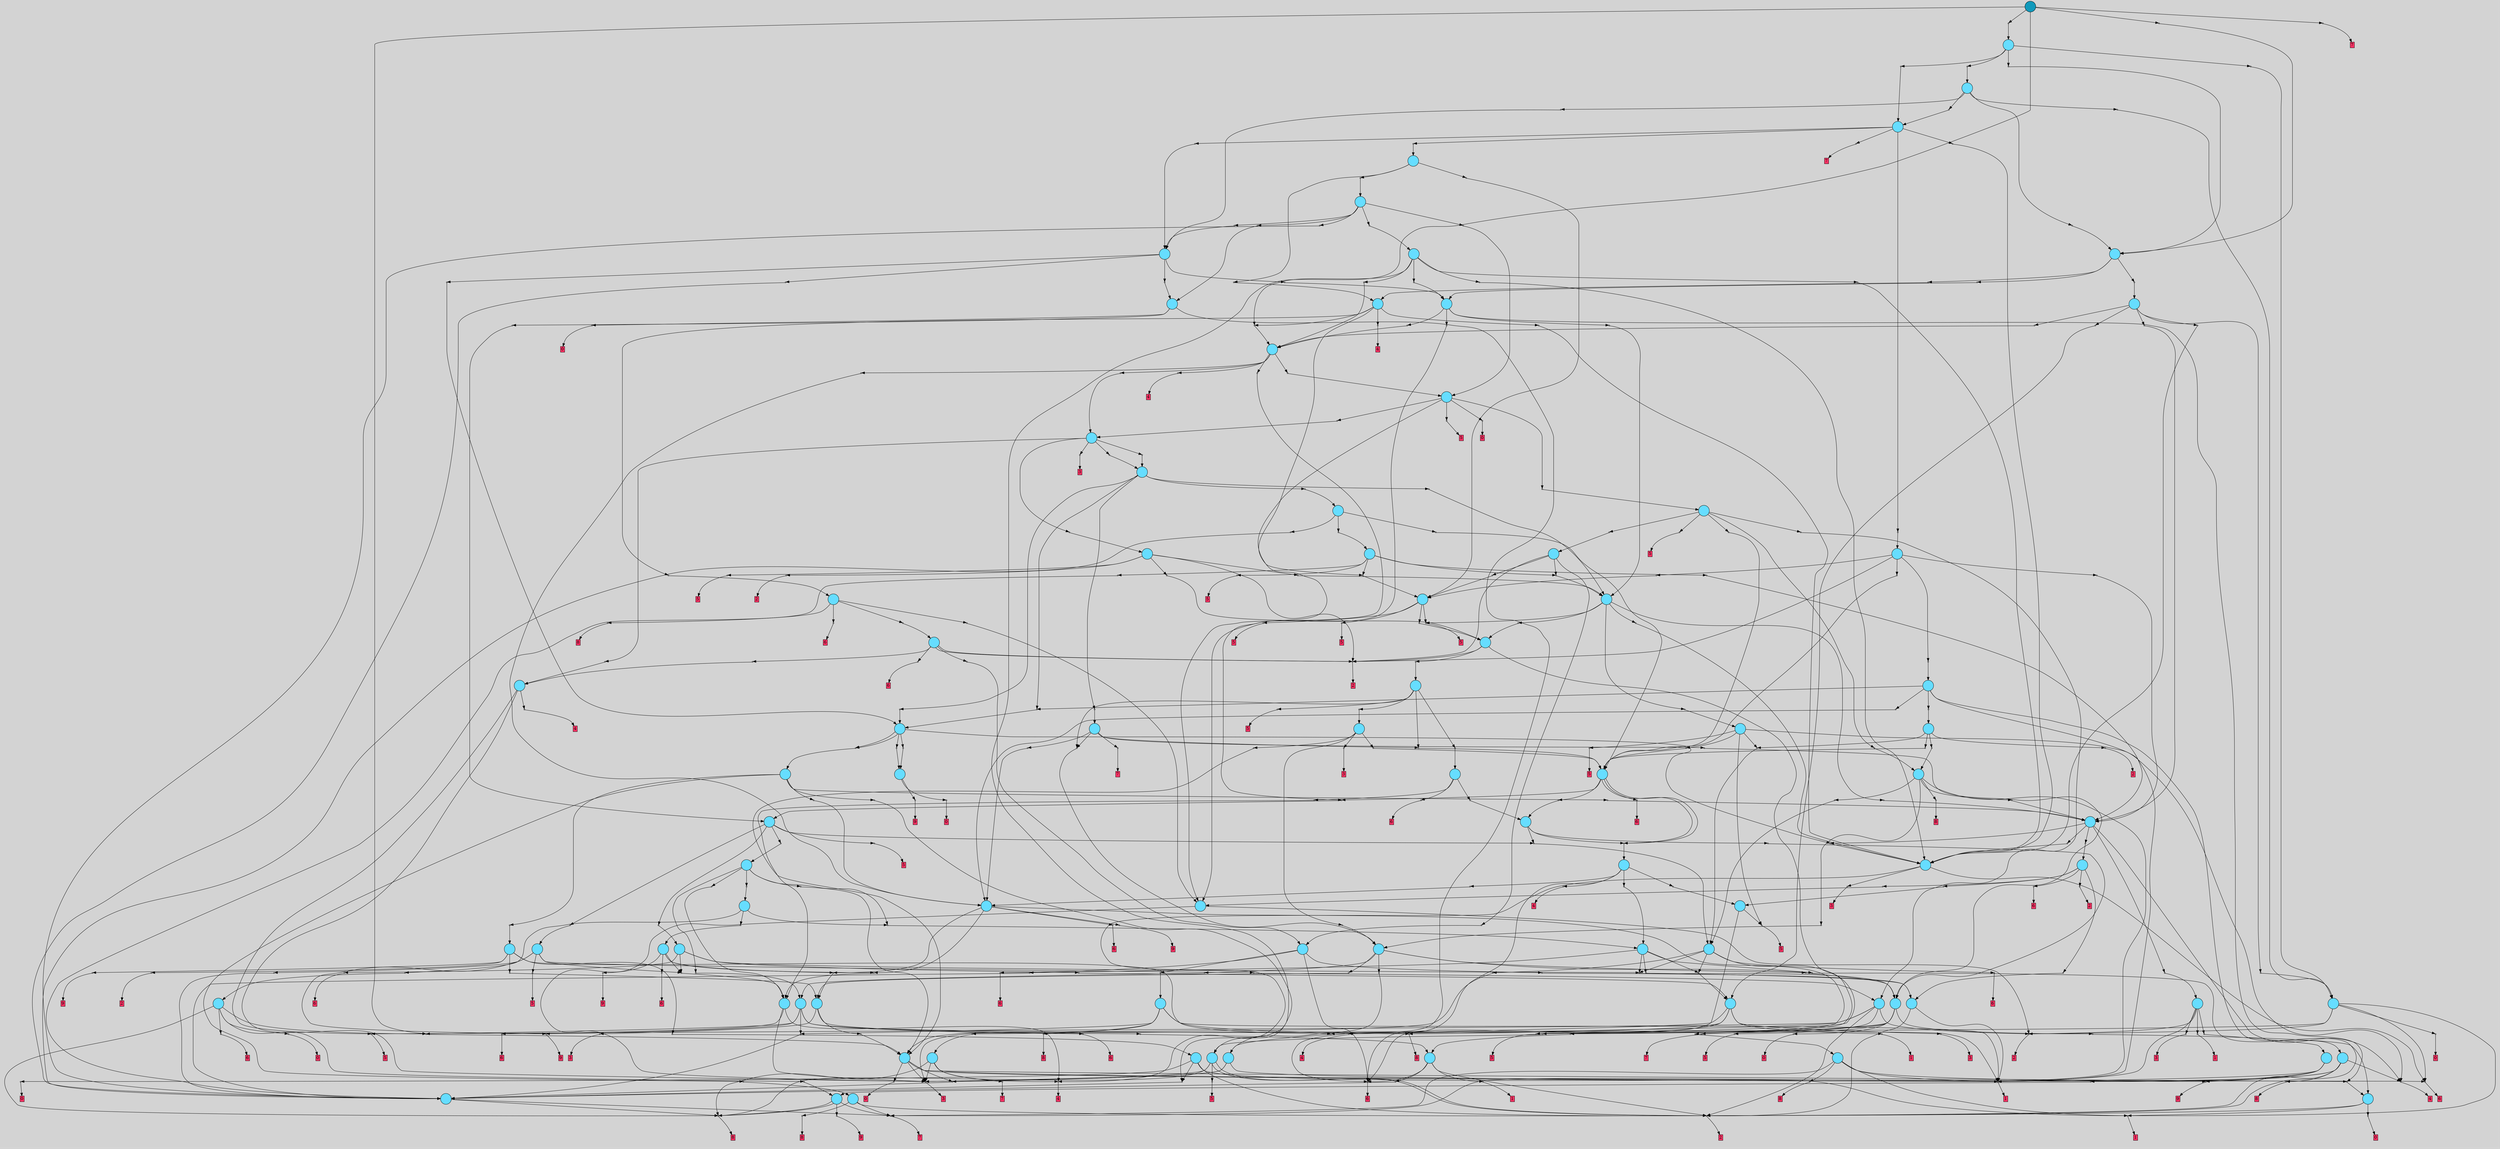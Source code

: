 // File exported with GEGELATI v1.3.1
// On the 2024-05-02 19:24:14
// With the File::TPGGraphDotExporter
digraph{
	graph[pad = "0.212, 0.055" bgcolor = lightgray]
	node[shape=circle style = filled label = ""]
		T0 [fillcolor="#66ddff"]
		T1 [fillcolor="#66ddff"]
		T2 [fillcolor="#66ddff"]
		T3 [fillcolor="#66ddff"]
		T4 [fillcolor="#66ddff"]
		T5 [fillcolor="#66ddff"]
		T6 [fillcolor="#66ddff"]
		T7 [fillcolor="#66ddff"]
		T8 [fillcolor="#66ddff"]
		T9 [fillcolor="#66ddff"]
		T10 [fillcolor="#66ddff"]
		T11 [fillcolor="#66ddff"]
		T12 [fillcolor="#66ddff"]
		T13 [fillcolor="#66ddff"]
		T14 [fillcolor="#66ddff"]
		T15 [fillcolor="#66ddff"]
		T16 [fillcolor="#66ddff"]
		T17 [fillcolor="#66ddff"]
		T18 [fillcolor="#66ddff"]
		T19 [fillcolor="#66ddff"]
		T20 [fillcolor="#66ddff"]
		T21 [fillcolor="#66ddff"]
		T22 [fillcolor="#66ddff"]
		T23 [fillcolor="#66ddff"]
		T24 [fillcolor="#66ddff"]
		T25 [fillcolor="#66ddff"]
		T26 [fillcolor="#66ddff"]
		T27 [fillcolor="#66ddff"]
		T28 [fillcolor="#66ddff"]
		T29 [fillcolor="#66ddff"]
		T30 [fillcolor="#66ddff"]
		T31 [fillcolor="#66ddff"]
		T32 [fillcolor="#66ddff"]
		T33 [fillcolor="#66ddff"]
		T34 [fillcolor="#66ddff"]
		T35 [fillcolor="#66ddff"]
		T36 [fillcolor="#66ddff"]
		T37 [fillcolor="#66ddff"]
		T38 [fillcolor="#66ddff"]
		T39 [fillcolor="#66ddff"]
		T40 [fillcolor="#66ddff"]
		T41 [fillcolor="#66ddff"]
		T42 [fillcolor="#66ddff"]
		T43 [fillcolor="#66ddff"]
		T44 [fillcolor="#66ddff"]
		T45 [fillcolor="#66ddff"]
		T46 [fillcolor="#66ddff"]
		T47 [fillcolor="#66ddff"]
		T48 [fillcolor="#66ddff"]
		T49 [fillcolor="#66ddff"]
		T50 [fillcolor="#66ddff"]
		T51 [fillcolor="#66ddff"]
		T52 [fillcolor="#66ddff"]
		T53 [fillcolor="#66ddff"]
		T54 [fillcolor="#66ddff"]
		T55 [fillcolor="#66ddff"]
		T56 [fillcolor="#66ddff"]
		T57 [fillcolor="#66ddff"]
		T58 [fillcolor="#66ddff"]
		T59 [fillcolor="#66ddff"]
		T60 [fillcolor="#66ddff"]
		T61 [fillcolor="#66ddff"]
		T62 [fillcolor="#66ddff"]
		T63 [fillcolor="#66ddff"]
		T64 [fillcolor="#66ddff"]
		T65 [fillcolor="#66ddff"]
		T66 [fillcolor="#66ddff"]
		T67 [fillcolor="#66ddff"]
		T68 [fillcolor="#66ddff"]
		T69 [fillcolor="#66ddff"]
		T70 [fillcolor="#66ddff"]
		T71 [fillcolor="#66ddff"]
		T72 [fillcolor="#66ddff"]
		T73 [fillcolor="#66ddff"]
		T74 [fillcolor="#66ddff"]
		T75 [fillcolor="#66ddff"]
		T76 [fillcolor="#66ddff"]
		T77 [fillcolor="#66ddff"]
		T78 [fillcolor="#66ddff"]
		T79 [fillcolor="#66ddff"]
		T80 [fillcolor="#66ddff"]
		T81 [fillcolor="#66ddff"]
		T82 [fillcolor="#66ddff"]
		T83 [fillcolor="#1199bb"]
		P0 [fillcolor="#cccccc" shape=point] //9|9|7|3|-5|
		I0 [shape=box style=invis label=""]
		P0 -> I0[style=invis]
		A0 [fillcolor="#ff3366" shape=box margin=0.03 width=0 height=0 label="0"]
		T0 -> P0 -> A0
		P1 [fillcolor="#cccccc" shape=point] //-3|6|5|-2|-10|
		I1 [shape=box style=invis label=""]
		P1 -> I1[style=invis]
		A1 [fillcolor="#ff3366" shape=box margin=0.03 width=0 height=0 label="1"]
		T0 -> P1 -> A1
		P2 [fillcolor="#cccccc" shape=point] //7|10|-9|10|-10|
		I2 [shape=box style=invis label=""]
		P2 -> I2[style=invis]
		A2 [fillcolor="#ff3366" shape=box margin=0.03 width=0 height=0 label="1"]
		T1 -> P2 -> A2
		P3 [fillcolor="#cccccc" shape=point] //-4|9|-7|2|-4|
		I3 [shape=box style=invis label="9|0&2|447#2|91&#92;n"]
		P3 -> I3[style=invis]
		A3 [fillcolor="#ff3366" shape=box margin=0.03 width=0 height=0 label="2"]
		T1 -> P3 -> A3
		P4 [fillcolor="#cccccc" shape=point] //2|9|8|0|3|
		I4 [shape=box style=invis label="3|2&2|466#0|392&#92;n7|0&0|394#1|304&#92;n"]
		P4 -> I4[style=invis]
		A4 [fillcolor="#ff3366" shape=box margin=0.03 width=0 height=0 label="2"]
		T2 -> P4 -> A4
		P5 [fillcolor="#cccccc" shape=point] //-5|-4|2|-5|2|
		I5 [shape=box style=invis label=""]
		P5 -> I5[style=invis]
		A5 [fillcolor="#ff3366" shape=box margin=0.03 width=0 height=0 label="3"]
		T2 -> P5 -> A5
		P6 [fillcolor="#cccccc" shape=point] //10|9|-8|-9|-4|
		I6 [shape=box style=invis label=""]
		P6 -> I6[style=invis]
		A6 [fillcolor="#ff3366" shape=box margin=0.03 width=0 height=0 label="3"]
		T3 -> P6 -> A6
		P7 [fillcolor="#cccccc" shape=point] //2|6|5|10|4|
		I7 [shape=box style=invis label="4|0&2|755#0|19&#92;n"]
		P7 -> I7[style=invis]
		A7 [fillcolor="#ff3366" shape=box margin=0.03 width=0 height=0 label="4"]
		T3 -> P7 -> A7
		P8 [fillcolor="#cccccc" shape=point] //8|-4|0|8|-1|
		I8 [shape=box style=invis label="3|0&2|167#0|419&#92;n"]
		P8 -> I8[style=invis]
		A8 [fillcolor="#ff3366" shape=box margin=0.03 width=0 height=0 label="4"]
		T4 -> P8 -> A8
		P9 [fillcolor="#cccccc" shape=point] //8|6|-8|-6|-6|
		I9 [shape=box style=invis label="2|0&2|49#0|537&#92;n"]
		P9 -> I9[style=invis]
		A9 [fillcolor="#ff3366" shape=box margin=0.03 width=0 height=0 label="5"]
		T4 -> P9 -> A9
		P10 [fillcolor="#cccccc" shape=point] //-10|-2|-9|5|8|
		I10 [shape=box style=invis label=""]
		P10 -> I10[style=invis]
		A10 [fillcolor="#ff3366" shape=box margin=0.03 width=0 height=0 label="5"]
		T5 -> P10 -> A10
		P11 [fillcolor="#cccccc" shape=point] //5|-1|-10|8|-6|
		I11 [shape=box style=invis label="3|0&2|73#2|35&#92;n"]
		P11 -> I11[style=invis]
		A11 [fillcolor="#ff3366" shape=box margin=0.03 width=0 height=0 label="6"]
		T5 -> P11 -> A11
		P12 [fillcolor="#cccccc" shape=point] //2|-10|0|-4|2|
		I12 [shape=box style=invis label="7|0&2|707#1|619&#92;n"]
		P12 -> I12[style=invis]
		A12 [fillcolor="#ff3366" shape=box margin=0.03 width=0 height=0 label="7"]
		T6 -> P12 -> A12
		P13 [fillcolor="#cccccc" shape=point] //0|-3|-7|-2|-8|
		I13 [shape=box style=invis label="3|1&2|693#2|542&#92;n5|4&0|649#2|200&#92;n6|2&0|492#2|731&#92;n1|0&0|442#0|26&#92;n"]
		P13 -> I13[style=invis]
		A13 [fillcolor="#ff3366" shape=box margin=0.03 width=0 height=0 label="8"]
		T6 -> P13 -> A13
		P14 [fillcolor="#cccccc" shape=point] //-8|6|2|5|-7|
		I14 [shape=box style=invis label=""]
		P14 -> I14[style=invis]
		A14 [fillcolor="#ff3366" shape=box margin=0.03 width=0 height=0 label="9"]
		T7 -> P14 -> A14
		P15 [fillcolor="#cccccc" shape=point] //1|6|10|-5|-10|
		I15 [shape=box style=invis label=""]
		P15 -> I15[style=invis]
		A15 [fillcolor="#ff3366" shape=box margin=0.03 width=0 height=0 label="0"]
		T7 -> P15 -> A15
		T0 -> P3
		P16 [fillcolor="#cccccc" shape=point] //-2|-6|-1|-7|-7|
		I16 [shape=box style=invis label=""]
		P16 -> I16[style=invis]
		A16 [fillcolor="#ff3366" shape=box margin=0.03 width=0 height=0 label="6"]
		T3 -> P16 -> A16
		T4 -> P5
		T8 -> P12
		P17 [fillcolor="#cccccc" shape=point] //0|-3|-7|-2|-3|
		I17 [shape=box style=invis label="3|1&2|693#2|542&#92;n5|4&0|649#2|329&#92;n6|2&0|492#2|731&#92;n1|0&0|442#0|26&#92;n"]
		P17 -> I17[style=invis]
		A17 [fillcolor="#ff3366" shape=box margin=0.03 width=0 height=0 label="8"]
		T8 -> P17 -> A17
		T8 -> P3
		T9 -> P4
		T9 -> P5
		P18 [fillcolor="#cccccc" shape=point] //2|-9|7|-3|-10|
		I18 [shape=box style=invis label="8|0&2|587#0|268&#92;n"]
		P18 -> I18[style=invis]
		A18 [fillcolor="#ff3366" shape=box margin=0.03 width=0 height=0 label="0"]
		T9 -> P18 -> A18
		T9 -> P16
		T9 -> P1
		P19 [fillcolor="#cccccc" shape=point] //-2|-6|-6|-3|8|
		I19 [shape=box style=invis label="9|0&2|510#1|165&#92;n"]
		P19 -> I19[style=invis]
		A19 [fillcolor="#ff3366" shape=box margin=0.03 width=0 height=0 label="8"]
		T10 -> P19 -> A19
		P20 [fillcolor="#cccccc" shape=point] //1|-7|-2|-9|0|
		I20 [shape=box style=invis label="7|0&2|582#1|33&#92;n"]
		P20 -> I20[style=invis]
		A20 [fillcolor="#ff3366" shape=box margin=0.03 width=0 height=0 label="9"]
		T10 -> P20 -> A20
		T10 -> P1
		T10 -> P12
		T10 -> P2
		T11 -> P2
		P21 [fillcolor="#cccccc" shape=point] //-4|-8|-7|2|6|
		I21 [shape=box style=invis label="3|0&2|263#0|665&#92;n"]
		P21 -> I21[style=invis]
		T11 -> P21 -> T6
		T11 -> P5
		T12 -> P12
		T12 -> P13
		P22 [fillcolor="#cccccc" shape=point] //4|-10|-7|-8|-3|
		I22 [shape=box style=invis label="8|0&2|694#0|308&#92;n"]
		P22 -> I22[style=invis]
		A21 [fillcolor="#ff3366" shape=box margin=0.03 width=0 height=0 label="9"]
		T12 -> P22 -> A21
		T12 -> P13
		T13 -> P12
		P23 [fillcolor="#cccccc" shape=point] //0|-3|6|-2|-7|
		I23 [shape=box style=invis label="6|2&0|492#2|731&#92;n1|0&0|442#0|26&#92;n"]
		P23 -> I23[style=invis]
		A22 [fillcolor="#ff3366" shape=box margin=0.03 width=0 height=0 label="8"]
		T13 -> P23 -> A22
		T13 -> P20
		P24 [fillcolor="#cccccc" shape=point] //-4|-7|0|8|-10|
		I24 [shape=box style=invis label="8|3&2|518#1|292&#92;n3|0&2|167#0|419&#92;n"]
		P24 -> I24[style=invis]
		A23 [fillcolor="#ff3366" shape=box margin=0.03 width=0 height=0 label="4"]
		T13 -> P24 -> A23
		T13 -> P3
		P25 [fillcolor="#cccccc" shape=point] //-7|9|8|3|1|
		I25 [shape=box style=invis label="2|0&2|192#2|576&#92;n"]
		P25 -> I25[style=invis]
		A24 [fillcolor="#ff3366" shape=box margin=0.03 width=0 height=0 label="0"]
		T14 -> P25 -> A24
		T14 -> P1
		P26 [fillcolor="#cccccc" shape=point] //10|5|-8|-9|-4|
		I26 [shape=box style=invis label="2|1&2|346#2|589&#92;n7|0&0|289#1|160&#92;n"]
		P26 -> I26[style=invis]
		T14 -> P26 -> T6
		T14 -> P3
		T15 -> P16
		P27 [fillcolor="#cccccc" shape=point] //8|-3|6|3|-5|
		I27 [shape=box style=invis label="8|0&2|51#1|470&#92;n"]
		P27 -> I27[style=invis]
		A25 [fillcolor="#ff3366" shape=box margin=0.03 width=0 height=0 label="7"]
		T15 -> P27 -> A25
		T15 -> P5
		T15 -> P7
		T15 -> P13
		T16 -> P5
		T16 -> P7
		P28 [fillcolor="#cccccc" shape=point] //2|2|3|6|3|
		I28 [shape=box style=invis label="3|0&2|240#2|95&#92;n"]
		P28 -> I28[style=invis]
		A26 [fillcolor="#ff3366" shape=box margin=0.03 width=0 height=0 label="6"]
		T16 -> P28 -> A26
		T17 -> P3
		T17 -> P5
		P29 [fillcolor="#cccccc" shape=point] //6|-2|-4|-5|-8|
		I29 [shape=box style=invis label="8|0&2|294#0|77&#92;n"]
		P29 -> I29[style=invis]
		A27 [fillcolor="#ff3366" shape=box margin=0.03 width=0 height=0 label="5"]
		T17 -> P29 -> A27
		T17 -> P13
		T17 -> P3
		P30 [fillcolor="#cccccc" shape=point] //8|-7|9|-2|-2|
		I30 [shape=box style=invis label="3|0&2|167#0|419&#92;n"]
		P30 -> I30[style=invis]
		A28 [fillcolor="#ff3366" shape=box margin=0.03 width=0 height=0 label="4"]
		T18 -> P30 -> A28
		T18 -> P3
		T18 -> P4
		T18 -> P9
		P31 [fillcolor="#cccccc" shape=point] //-1|10|-6|9|-3|
		I31 [shape=box style=invis label="8|0&2|558#1|58&#92;n"]
		P31 -> I31[style=invis]
		T18 -> P31 -> T10
		T19 -> P21
		T19 -> P5
		P32 [fillcolor="#cccccc" shape=point] //2|2|9|-1|8|
		I32 [shape=box style=invis label="6|5&0|441#2|67&#92;n2|0&0|193#0|29&#92;n"]
		P32 -> I32[style=invis]
		A29 [fillcolor="#ff3366" shape=box margin=0.03 width=0 height=0 label="0"]
		T19 -> P32 -> A29
		P33 [fillcolor="#cccccc" shape=point] //-2|-10|6|-1|2|
		I33 [shape=box style=invis label="5|5&0|758#2|140&#92;n7|0&0|725#1|759&#92;n"]
		P33 -> I33[style=invis]
		T19 -> P33 -> T0
		T19 -> P2
		P34 [fillcolor="#cccccc" shape=point] //10|-7|10|9|-5|
		I34 [shape=box style=invis label="6|0&2|406#0|381&#92;n"]
		P34 -> I34[style=invis]
		T20 -> P34 -> T12
		T20 -> P20
		T20 -> P2
		P35 [fillcolor="#cccccc" shape=point] //-5|5|-9|5|1|
		I35 [shape=box style=invis label="0|0&2|450#0|62&#92;n"]
		P35 -> I35[style=invis]
		T21 -> P35 -> T6
		T21 -> P11
		T21 -> P3
		P36 [fillcolor="#cccccc" shape=point] //3|10|-9|4|-10|
		I36 [shape=box style=invis label="3|0&2|108#0|565&#92;n"]
		P36 -> I36[style=invis]
		A30 [fillcolor="#ff3366" shape=box margin=0.03 width=0 height=0 label="1"]
		T21 -> P36 -> A30
		P37 [fillcolor="#cccccc" shape=point] //-2|1|-6|-3|8|
		I37 [shape=box style=invis label=""]
		P37 -> I37[style=invis]
		A31 [fillcolor="#ff3366" shape=box margin=0.03 width=0 height=0 label="8"]
		T22 -> P37 -> A31
		P38 [fillcolor="#cccccc" shape=point] //8|8|-5|-4|-5|
		I38 [shape=box style=invis label="3|0&2|182#0|180&#92;n"]
		P38 -> I38[style=invis]
		T22 -> P38 -> T15
		P39 [fillcolor="#cccccc" shape=point] //6|-3|10|5|6|
		I39 [shape=box style=invis label="0|0&2|354#0|584&#92;n"]
		P39 -> I39[style=invis]
		T22 -> P39 -> T6
		P40 [fillcolor="#cccccc" shape=point] //0|5|-8|-2|-8|
		I40 [shape=box style=invis label="3|0&2|458#2|252&#92;n"]
		P40 -> I40[style=invis]
		A32 [fillcolor="#ff3366" shape=box margin=0.03 width=0 height=0 label="8"]
		T22 -> P40 -> A32
		T22 -> P2
		P41 [fillcolor="#cccccc" shape=point] //2|9|8|0|3|
		I41 [shape=box style=invis label="3|2&2|466#0|588&#92;n7|0&0|394#1|304&#92;n"]
		P41 -> I41[style=invis]
		T23 -> P41 -> T11
		T23 -> P37
		P42 [fillcolor="#cccccc" shape=point] //-5|1|2|-5|4|
		I42 [shape=box style=invis label="3|0&0|111#0|489&#92;n"]
		P42 -> I42[style=invis]
		A33 [fillcolor="#ff3366" shape=box margin=0.03 width=0 height=0 label="3"]
		T23 -> P42 -> A33
		P43 [fillcolor="#cccccc" shape=point] //4|4|-3|5|10|
		I43 [shape=box style=invis label="8|0&2|741#1|659&#92;n"]
		P43 -> I43[style=invis]
		A34 [fillcolor="#ff3366" shape=box margin=0.03 width=0 height=0 label="1"]
		T23 -> P43 -> A34
		P44 [fillcolor="#cccccc" shape=point] //-1|3|-5|-8|-7|
		I44 [shape=box style=invis label="3|0&2|221#2|661&#92;n"]
		P44 -> I44[style=invis]
		A35 [fillcolor="#ff3366" shape=box margin=0.03 width=0 height=0 label="5"]
		T23 -> P44 -> A35
		P45 [fillcolor="#cccccc" shape=point] //1|-10|0|-3|8|
		I45 [shape=box style=invis label="7|0&2|707#1|619&#92;n"]
		P45 -> I45[style=invis]
		A36 [fillcolor="#ff3366" shape=box margin=0.03 width=0 height=0 label="7"]
		T24 -> P45 -> A36
		P46 [fillcolor="#cccccc" shape=point] //-10|5|7|5|3|
		I46 [shape=box style=invis label="2|7&0|89#0|648&#92;n1|2&2|565#2|456&#92;n1|0&0|703#0|26&#92;n"]
		P46 -> I46[style=invis]
		T24 -> P46 -> T0
		P47 [fillcolor="#cccccc" shape=point] //3|-2|-2|3|-6|
		I47 [shape=box style=invis label="6|0&2|579#0|196&#92;n"]
		P47 -> I47[style=invis]
		A37 [fillcolor="#ff3366" shape=box margin=0.03 width=0 height=0 label="5"]
		T24 -> P47 -> A37
		P48 [fillcolor="#cccccc" shape=point] //-8|6|6|10|1|
		I48 [shape=box style=invis label="2|1&0|307#0|723&#92;n3|0&2|291#0|465&#92;n"]
		P48 -> I48[style=invis]
		T24 -> P48 -> T21
		P49 [fillcolor="#cccccc" shape=point] //1|6|10|-5|-6|
		I49 [shape=box style=invis label="3|0&2|482#0|554&#92;n"]
		P49 -> I49[style=invis]
		A38 [fillcolor="#ff3366" shape=box margin=0.03 width=0 height=0 label="0"]
		T24 -> P49 -> A38
		T25 -> P4
		P50 [fillcolor="#cccccc" shape=point] //9|-4|-9|9|5|
		I50 [shape=box style=invis label="1|0&0|478#2|279&#92;n"]
		P50 -> I50[style=invis]
		A39 [fillcolor="#ff3366" shape=box margin=0.03 width=0 height=0 label="3"]
		T25 -> P50 -> A39
		T25 -> P2
		P51 [fillcolor="#cccccc" shape=point] //9|-5|5|-8|-6|
		I51 [shape=box style=invis label="8|4&2|348#2|117&#92;n3|7&0|628#2|227&#92;n4|0&0|111#2|701&#92;n"]
		P51 -> I51[style=invis]
		T25 -> P51 -> T20
		P52 [fillcolor="#cccccc" shape=point] //7|-6|-9|-10|-1|
		I52 [shape=box style=invis label="3|0&2|149#0|177&#92;n"]
		P52 -> I52[style=invis]
		A40 [fillcolor="#ff3366" shape=box margin=0.03 width=0 height=0 label="1"]
		T25 -> P52 -> A40
		P53 [fillcolor="#cccccc" shape=point] //6|8|-7|-7|-2|
		I53 [shape=box style=invis label="8|0&2|538#0|706&#92;n"]
		P53 -> I53[style=invis]
		A41 [fillcolor="#ff3366" shape=box margin=0.03 width=0 height=0 label="0"]
		T26 -> P53 -> A41
		P54 [fillcolor="#cccccc" shape=point] //5|-9|-10|8|-6|
		I54 [shape=box style=invis label="3|0&2|73#2|14&#92;n"]
		P54 -> I54[style=invis]
		A42 [fillcolor="#ff3366" shape=box margin=0.03 width=0 height=0 label="6"]
		T26 -> P54 -> A42
		T26 -> P13
		P55 [fillcolor="#cccccc" shape=point] //10|-7|9|9|-5|
		I55 [shape=box style=invis label="6|0&2|704#0|349&#92;n"]
		P55 -> I55[style=invis]
		T26 -> P55 -> T12
		P56 [fillcolor="#cccccc" shape=point] //-4|9|-7|-3|-4|
		I56 [shape=box style=invis label="5|0&0|681#0|489&#92;n"]
		P56 -> I56[style=invis]
		T26 -> P56 -> T19
		P57 [fillcolor="#cccccc" shape=point] //10|9|6|-9|4|
		I57 [shape=box style=invis label="9|0&2|111#0|275&#92;n"]
		P57 -> I57[style=invis]
		A43 [fillcolor="#ff3366" shape=box margin=0.03 width=0 height=0 label="3"]
		T27 -> P57 -> A43
		P58 [fillcolor="#cccccc" shape=point] //6|-2|-4|2|9|
		I58 [shape=box style=invis label="3|0&2|550#2|331&#92;n"]
		P58 -> I58[style=invis]
		T27 -> P58 -> T21
		P59 [fillcolor="#cccccc" shape=point] //2|-8|7|-8|-4|
		I59 [shape=box style=invis label="5|4&2|312#0|199&#92;n7|0&0|508#1|6&#92;n7|0&0|240#1|51&#92;n"]
		P59 -> I59[style=invis]
		T27 -> P59 -> T19
		P60 [fillcolor="#cccccc" shape=point] //2|-8|6|-7|0|
		I60 [shape=box style=invis label="8|1&2|662#1|205&#92;n4|5&0|177#2|691&#92;n3|0&0|77#2|331&#92;n"]
		P60 -> I60[style=invis]
		A44 [fillcolor="#ff3366" shape=box margin=0.03 width=0 height=0 label="9"]
		T28 -> P60 -> A44
		T28 -> P56
		P61 [fillcolor="#cccccc" shape=point] //2|5|-2|-6|-6|
		I61 [shape=box style=invis label="3|0&2|73#2|217&#92;n"]
		P61 -> I61[style=invis]
		A45 [fillcolor="#ff3366" shape=box margin=0.03 width=0 height=0 label="6"]
		T28 -> P61 -> A45
		T28 -> P39
		T28 -> P2
		P62 [fillcolor="#cccccc" shape=point] //10|1|-3|-10|-8|
		I62 [shape=box style=invis label="6|0&2|391#1|434&#92;n"]
		P62 -> I62[style=invis]
		T29 -> P62 -> T1
		P63 [fillcolor="#cccccc" shape=point] //1|6|-2|-4|-10|
		I63 [shape=box style=invis label="9|0&2|590#0|599&#92;n"]
		P63 -> I63[style=invis]
		T29 -> P63 -> T2
		P64 [fillcolor="#cccccc" shape=point] //2|5|6|-9|1|
		I64 [shape=box style=invis label="3|0&2|102#2|471&#92;n"]
		P64 -> I64[style=invis]
		A46 [fillcolor="#ff3366" shape=box margin=0.03 width=0 height=0 label="6"]
		T29 -> P64 -> A46
		P65 [fillcolor="#cccccc" shape=point] //-4|9|-7|2|-2|
		I65 [shape=box style=invis label="3|0&2|447#2|91&#92;n"]
		P65 -> I65[style=invis]
		A47 [fillcolor="#ff3366" shape=box margin=0.03 width=0 height=0 label="2"]
		T29 -> P65 -> A47
		P66 [fillcolor="#cccccc" shape=point] //-10|7|3|-10|2|
		I66 [shape=box style=invis label="6|0&2|268#1|214&#92;n"]
		P66 -> I66[style=invis]
		T29 -> P66 -> T5
		P67 [fillcolor="#cccccc" shape=point] //1|-7|-9|8|8|
		I67 [shape=box style=invis label="5|5&2|118#1|590&#92;n0|2&0|698#0|229&#92;n3|1&2|128#2|716&#92;n1|6&0|665#0|170&#92;n0|0&0|167#0|446&#92;n"]
		P67 -> I67[style=invis]
		A48 [fillcolor="#ff3366" shape=box margin=0.03 width=0 height=0 label="9"]
		T30 -> P67 -> A48
		P68 [fillcolor="#cccccc" shape=point] //-8|-9|2|2|0|
		I68 [shape=box style=invis label="9|0&2|447#2|381&#92;n"]
		P68 -> I68[style=invis]
		A49 [fillcolor="#ff3366" shape=box margin=0.03 width=0 height=0 label="2"]
		T30 -> P68 -> A49
		P69 [fillcolor="#cccccc" shape=point] //-7|-9|-5|-6|6|
		I69 [shape=box style=invis label="6|6&2|606#1|374&#92;n0|2&2|104#0|638&#92;n8|5&2|243#1|577&#92;n4|3&0|541#0|386&#92;n5|0&0|659#1|696&#92;n"]
		P69 -> I69[style=invis]
		T30 -> P69 -> T27
		T30 -> P41
		P70 [fillcolor="#cccccc" shape=point] //-5|-7|9|-1|9|
		I70 [shape=box style=invis label="8|2&2|698#0|229&#92;n0|2&0|135#0|90&#92;n7|0&2|582#1|33&#92;n3|6&0|72#0|426&#92;n0|0&0|167#0|446&#92;n"]
		P70 -> I70[style=invis]
		T30 -> P70 -> T14
		P71 [fillcolor="#cccccc" shape=point] //-10|-9|6|-6|3|
		I71 [shape=box style=invis label="9|0&2|170#0|230&#92;n"]
		P71 -> I71[style=invis]
		T31 -> P71 -> T18
		T31 -> P60
		P72 [fillcolor="#cccccc" shape=point] //7|-8|1|9|-3|
		I72 [shape=box style=invis label="3|0&2|150#2|118&#92;n"]
		P72 -> I72[style=invis]
		A50 [fillcolor="#ff3366" shape=box margin=0.03 width=0 height=0 label="5"]
		T31 -> P72 -> A50
		P73 [fillcolor="#cccccc" shape=point] //-4|-8|-7|2|6|
		I73 [shape=box style=invis label="7|1&0|594#1|693&#92;n3|0&2|263#0|665&#92;n"]
		P73 -> I73[style=invis]
		T31 -> P73 -> T6
		P74 [fillcolor="#cccccc" shape=point] //-2|-2|2|4|0|
		I74 [shape=box style=invis label="4|0&0|369#2|427&#92;n3|5&0|104#2|223&#92;n4|0&0|621#2|334&#92;n"]
		P74 -> I74[style=invis]
		T31 -> P74 -> T16
		P75 [fillcolor="#cccccc" shape=point] //-2|-6|-5|-6|6|
		I75 [shape=box style=invis label="6|6&2|606#1|374&#92;n0|2&2|104#0|638&#92;n5|5&2|243#1|577&#92;n4|3&0|541#0|386&#92;n5|0&0|659#1|696&#92;n"]
		P75 -> I75[style=invis]
		T32 -> P75 -> T27
		P76 [fillcolor="#cccccc" shape=point] //9|9|6|-3|-2|
		I76 [shape=box style=invis label="3|1&0|712#0|684&#92;n2|1&2|168#0|281&#92;n3|0&0|505#2|414&#92;n"]
		P76 -> I76[style=invis]
		A51 [fillcolor="#ff3366" shape=box margin=0.03 width=0 height=0 label="9"]
		T32 -> P76 -> A51
		P77 [fillcolor="#cccccc" shape=point] //-2|-2|2|4|0|
		I77 [shape=box style=invis label="4|0&0|369#2|427&#92;n3|5&0|104#2|223&#92;n4|0&0|621#2|570&#92;n"]
		P77 -> I77[style=invis]
		T32 -> P77 -> T16
		T32 -> P74
		P78 [fillcolor="#cccccc" shape=point] //-1|4|-6|8|3|
		I78 [shape=box style=invis label="3|7&2|288#0|214&#92;n3|2&0|39#2|345&#92;n5|4&2|233#1|622&#92;n3|0&0|732#0|730&#92;n"]
		P78 -> I78[style=invis]
		A52 [fillcolor="#ff3366" shape=box margin=0.03 width=0 height=0 label="6"]
		T32 -> P78 -> A52
		P79 [fillcolor="#cccccc" shape=point] //-7|-9|-5|-6|6|
		I79 [shape=box style=invis label="5|7&0|78#1|195&#92;n9|2&2|723#2|284&#92;n5|1&0|66#0|285&#92;n6|6&2|606#1|374&#92;n0|2&2|104#0|638&#92;n0|5&0|401#0|63&#92;n4|3&0|541#0|386&#92;n5|0&0|659#1|696&#92;n"]
		P79 -> I79[style=invis]
		T33 -> P79 -> T27
		P80 [fillcolor="#cccccc" shape=point] //-5|9|8|0|-10|
		I80 [shape=box style=invis label="3|2&2|466#0|588&#92;n7|0&0|394#1|304&#92;n"]
		P80 -> I80[style=invis]
		T33 -> P80 -> T11
		P81 [fillcolor="#cccccc" shape=point] //-3|5|7|1|-1|
		I81 [shape=box style=invis label="5|0&2|577#2|718&#92;n"]
		P81 -> I81[style=invis]
		T33 -> P81 -> T24
		P82 [fillcolor="#cccccc" shape=point] //-2|4|6|-1|2|
		I82 [shape=box style=invis label="5|5&0|758#2|140&#92;n7|0&0|725#1|157&#92;n"]
		P82 -> I82[style=invis]
		T33 -> P82 -> T28
		P83 [fillcolor="#cccccc" shape=point] //9|-4|8|-9|-7|
		I83 [shape=box style=invis label="2|3&0|258#2|125&#92;n3|0&2|435#0|419&#92;n"]
		P83 -> I83[style=invis]
		T33 -> P83 -> T13
		T34 -> P83
		P84 [fillcolor="#cccccc" shape=point] //10|-3|8|-8|-5|
		I84 [shape=box style=invis label="3|0&2|322#0|80&#92;n"]
		P84 -> I84[style=invis]
		T34 -> P84 -> T23
		P85 [fillcolor="#cccccc" shape=point] //2|-3|10|2|-4|
		I85 [shape=box style=invis label="5|2&0|516#2|176&#92;n0|0&2|250#0|322&#92;n"]
		P85 -> I85[style=invis]
		T34 -> P85 -> T6
		P86 [fillcolor="#cccccc" shape=point] //-5|-9|-6|-8|0|
		I86 [shape=box style=invis label="6|5&0|246#0|484&#92;n3|0&0|453#2|276&#92;n"]
		P86 -> I86[style=invis]
		T34 -> P86 -> T1
		P87 [fillcolor="#cccccc" shape=point] //0|5|2|-3|-1|
		I87 [shape=box style=invis label="8|0&2|295#0|734&#92;n"]
		P87 -> I87[style=invis]
		T34 -> P87 -> T24
		T35 -> P87
		P88 [fillcolor="#cccccc" shape=point] //0|4|3|2|5|
		I88 [shape=box style=invis label="3|0&2|73#2|35&#92;n6|1&0|198#2|377&#92;n3|3&0|129#0|280&#92;n4|0&0|339#2|641&#92;n"]
		P88 -> I88[style=invis]
		A53 [fillcolor="#ff3366" shape=box margin=0.03 width=0 height=0 label="6"]
		T35 -> P88 -> A53
		P89 [fillcolor="#cccccc" shape=point] //-4|2|-4|-4|8|
		I89 [shape=box style=invis label="3|0&2|435#0|254&#92;n"]
		P89 -> I89[style=invis]
		T35 -> P89 -> T19
		T35 -> P84
		P90 [fillcolor="#cccccc" shape=point] //-10|9|-10|9|-2|
		I90 [shape=box style=invis label="9|0&2|131#2|778&#92;n"]
		P90 -> I90[style=invis]
		T35 -> P90 -> T17
		T36 -> P87
		P91 [fillcolor="#cccccc" shape=point] //0|-3|8|-7|0|
		I91 [shape=box style=invis label="3|0&2|322#0|206&#92;n"]
		P91 -> I91[style=invis]
		T36 -> P91 -> T23
		T36 -> P74
		P92 [fillcolor="#cccccc" shape=point] //-7|-2|-4|8|-10|
		I92 [shape=box style=invis label="4|3&2|721#0|470&#92;n5|4&0|83#0|559&#92;n0|0&2|215#0|84&#92;n"]
		P92 -> I92[style=invis]
		A54 [fillcolor="#ff3366" shape=box margin=0.03 width=0 height=0 label="6"]
		T36 -> P92 -> A54
		P93 [fillcolor="#cccccc" shape=point] //5|7|6|-9|-10|
		I93 [shape=box style=invis label="3|7&0|164#0|82&#92;n0|0&2|385#0|351&#92;n"]
		P93 -> I93[style=invis]
		A55 [fillcolor="#ff3366" shape=box margin=0.03 width=0 height=0 label="6"]
		T37 -> P93 -> A55
		T37 -> P75
		T37 -> P77
		P94 [fillcolor="#cccccc" shape=point] //2|-7|6|-7|0|
		I94 [shape=box style=invis label="8|1&2|662#1|131&#92;n4|5&0|177#2|691&#92;n3|0&0|77#2|673&#92;n"]
		P94 -> I94[style=invis]
		A56 [fillcolor="#ff3366" shape=box margin=0.03 width=0 height=0 label="9"]
		T37 -> P94 -> A56
		T37 -> P44
		P95 [fillcolor="#cccccc" shape=point] //0|4|3|3|-10|
		I95 [shape=box style=invis label="8|7&2|534#0|764&#92;n1|0&2|543#0|263&#92;n"]
		P95 -> I95[style=invis]
		T38 -> P95 -> T32
		P96 [fillcolor="#cccccc" shape=point] //2|2|3|-5|0|
		I96 [shape=box style=invis label="3|3&2|295#2|723&#92;n3|4&2|648#2|693&#92;n4|0&0|595#0|244&#92;n7|6&0|776#1|166&#92;n5|0&0|454#0|140&#92;n"]
		P96 -> I96[style=invis]
		T38 -> P96 -> T34
		P97 [fillcolor="#cccccc" shape=point] //9|2|1|6|-2|
		I97 [shape=box style=invis label="9|0&2|263#1|406&#92;n"]
		P97 -> I97[style=invis]
		T38 -> P97 -> T26
		P98 [fillcolor="#cccccc" shape=point] //-3|-9|3|1|6|
		I98 [shape=box style=invis label="5|1&0|127#2|652&#92;n0|0&2|387#0|105&#92;n"]
		P98 -> I98[style=invis]
		T39 -> P98 -> T19
		P99 [fillcolor="#cccccc" shape=point] //-4|4|1|3|10|
		I99 [shape=box style=invis label="8|7&2|534#0|764&#92;n1|0&2|617#0|263&#92;n"]
		P99 -> I99[style=invis]
		T39 -> P99 -> T38
		T39 -> P96
		P100 [fillcolor="#cccccc" shape=point] //0|-10|8|4|0|
		I100 [shape=box style=invis label="3|3&2|226#2|662&#92;n7|0&0|171#1|7&#92;n"]
		P100 -> I100[style=invis]
		T39 -> P100 -> T16
		P101 [fillcolor="#cccccc" shape=point] //-6|-6|3|0|-3|
		I101 [shape=box style=invis label="4|0&2|467#0|768&#92;n"]
		P101 -> I101[style=invis]
		T39 -> P101 -> T28
		P102 [fillcolor="#cccccc" shape=point] //-2|-5|-6|-8|-7|
		I102 [shape=box style=invis label="3|0&2|146#0|575&#92;n"]
		P102 -> I102[style=invis]
		T40 -> P102 -> T5
		T40 -> P11
		P103 [fillcolor="#cccccc" shape=point] //-1|4|0|2|-10|
		I103 [shape=box style=invis label="8|3&2|518#1|442&#92;n3|0&2|167#0|419&#92;n"]
		P103 -> I103[style=invis]
		A57 [fillcolor="#ff3366" shape=box margin=0.03 width=0 height=0 label="4"]
		T40 -> P103 -> A57
		P104 [fillcolor="#cccccc" shape=point] //-10|-5|-9|-7|-2|
		I104 [shape=box style=invis label="9|0&2|427#0|303&#92;n"]
		P104 -> I104[style=invis]
		T40 -> P104 -> T37
		P105 [fillcolor="#cccccc" shape=point] //2|2|3|-5|2|
		I105 [shape=box style=invis label="3|3&2|295#2|723&#92;n3|4&2|648#2|693&#92;n4|0&0|595#0|244&#92;n"]
		P105 -> I105[style=invis]
		T40 -> P105 -> T34
		P106 [fillcolor="#cccccc" shape=point] //-2|-6|-3|-3|0|
		I106 [shape=box style=invis label="8|0&2|430#1|227&#92;n"]
		P106 -> I106[style=invis]
		T41 -> P106 -> T31
		P107 [fillcolor="#cccccc" shape=point] //-10|2|-10|10|3|
		I107 [shape=box style=invis label="4|2&2|597#2|446&#92;n5|0&0|282#1|696&#92;n"]
		P107 -> I107[style=invis]
		T41 -> P107 -> T35
		P108 [fillcolor="#cccccc" shape=point] //0|-3|2|-2|10|
		I108 [shape=box style=invis label="5|4&0|649#2|200&#92;n7|0&0|12#1|31&#92;n"]
		P108 -> I108[style=invis]
		T41 -> P108 -> T36
		P109 [fillcolor="#cccccc" shape=point] //-7|4|6|-7|-1|
		I109 [shape=box style=invis label="9|2&2|666#0|388&#92;n4|0&0|402#2|436&#92;n"]
		P109 -> I109[style=invis]
		T41 -> P109 -> T39
		P110 [fillcolor="#cccccc" shape=point] //-4|-9|-5|-8|-7|
		I110 [shape=box style=invis label="9|0&2|197#1|394&#92;n"]
		P110 -> I110[style=invis]
		A58 [fillcolor="#ff3366" shape=box margin=0.03 width=0 height=0 label="5"]
		T41 -> P110 -> A58
		P111 [fillcolor="#cccccc" shape=point] //9|-6|7|6|9|
		I111 [shape=box style=invis label="8|0&2|400#0|317&#92;n"]
		P111 -> I111[style=invis]
		T42 -> P111 -> T40
		P112 [fillcolor="#cccccc" shape=point] //10|-2|-1|5|-9|
		I112 [shape=box style=invis label="6|0&2|720#2|737&#92;n"]
		P112 -> I112[style=invis]
		T42 -> P112 -> T24
		T42 -> P107
		P113 [fillcolor="#cccccc" shape=point] //6|10|2|8|10|
		I113 [shape=box style=invis label="7|0&0|12#1|31&#92;n4|5&2|31#0|416&#92;n5|2&0|565#0|456&#92;n1|0&0|442#0|26&#92;n"]
		P113 -> I113[style=invis]
		T43 -> P113 -> T29
		P114 [fillcolor="#cccccc" shape=point] //-8|2|-8|3|-1|
		I114 [shape=box style=invis label="3|0&0|87#2|772&#92;n"]
		P114 -> I114[style=invis]
		T43 -> P114 -> T3
		P115 [fillcolor="#cccccc" shape=point] //-9|-1|8|10|-4|
		I115 [shape=box style=invis label="3|0&2|658#0|331&#92;n"]
		P115 -> I115[style=invis]
		T43 -> P115 -> T25
		P116 [fillcolor="#cccccc" shape=point] //9|0|2|6|3|
		I116 [shape=box style=invis label="6|0&2|70#1|660&#92;n"]
		P116 -> I116[style=invis]
		T43 -> P116 -> T3
		T43 -> P24
		P117 [fillcolor="#cccccc" shape=point] //-4|8|-10|-7|-6|
		I117 [shape=box style=invis label="6|0&0|601#1|628&#92;n"]
		P117 -> I117[style=invis]
		A59 [fillcolor="#ff3366" shape=box margin=0.03 width=0 height=0 label="0"]
		T44 -> P117 -> A59
		T44 -> P11
		P118 [fillcolor="#cccccc" shape=point] //2|-3|-8|7|-7|
		I118 [shape=box style=invis label="9|0&2|740#0|22&#92;n"]
		P118 -> I118[style=invis]
		T44 -> P118 -> T41
		T45 -> P111
		P119 [fillcolor="#cccccc" shape=point] //-6|5|5|-9|-2|
		I119 [shape=box style=invis label="3|0&2|102#0|743&#92;n"]
		P119 -> I119[style=invis]
		A60 [fillcolor="#ff3366" shape=box margin=0.03 width=0 height=0 label="6"]
		T45 -> P119 -> A60
		P120 [fillcolor="#cccccc" shape=point] //-4|-7|-2|6|5|
		I120 [shape=box style=invis label="5|5&2|243#1|411&#92;n5|0&0|397#1|28&#92;n"]
		P120 -> I120[style=invis]
		T45 -> P120 -> T42
		T45 -> P111
		P121 [fillcolor="#cccccc" shape=point] //1|2|10|-5|-10|
		I121 [shape=box style=invis label="6|0&0|26#0|684&#92;n"]
		P121 -> I121[style=invis]
		T45 -> P121 -> T41
		P122 [fillcolor="#cccccc" shape=point] //-2|8|-6|-5|-2|
		I122 [shape=box style=invis label="8|5&2|22#0|4&#92;n3|0&2|102#0|381&#92;n"]
		P122 -> I122[style=invis]
		A61 [fillcolor="#ff3366" shape=box margin=0.03 width=0 height=0 label="6"]
		T46 -> P122 -> A61
		P123 [fillcolor="#cccccc" shape=point] //4|0|2|7|-7|
		I123 [shape=box style=invis label="3|0&0|187#0|613&#92;n"]
		P123 -> I123[style=invis]
		T46 -> P123 -> T16
		P124 [fillcolor="#cccccc" shape=point] //-2|-2|8|-2|6|
		I124 [shape=box style=invis label="3|3&0|641#2|39&#92;n9|2&2|573#2|284&#92;n4|0&0|178#0|403&#92;n"]
		P124 -> I124[style=invis]
		T46 -> P124 -> T42
		P125 [fillcolor="#cccccc" shape=point] //-9|-5|0|-5|-9|
		I125 [shape=box style=invis label="1|2&2|279#2|355&#92;n5|0&0|722#2|587&#92;n"]
		P125 -> I125[style=invis]
		A62 [fillcolor="#ff3366" shape=box margin=0.03 width=0 height=0 label="3"]
		T47 -> P125 -> A62
		P126 [fillcolor="#cccccc" shape=point] //-3|-9|3|1|6|
		I126 [shape=box style=invis label="6|0&2|387#0|105&#92;n"]
		P126 -> I126[style=invis]
		T47 -> P126 -> T19
		P127 [fillcolor="#cccccc" shape=point] //-9|5|-2|-5|-2|
		I127 [shape=box style=invis label="6|2&2|448#1|351&#92;n7|0&0|274#1|38&#92;n"]
		P127 -> I127[style=invis]
		T47 -> P127 -> T45
		P128 [fillcolor="#cccccc" shape=point] //7|-5|9|5|-8|
		I128 [shape=box style=invis label="8|3&2|524#1|162&#92;n5|2&0|11#1|145&#92;n2|3&0|158#0|153&#92;n1|0&0|442#0|299&#92;n"]
		P128 -> I128[style=invis]
		T47 -> P128 -> T33
		P129 [fillcolor="#cccccc" shape=point] //-8|-8|-5|-2|8|
		I129 [shape=box style=invis label="6|3&0|189#2|668&#92;n7|0&0|675#1|12&#92;n"]
		P129 -> I129[style=invis]
		T48 -> P129 -> T22
		P130 [fillcolor="#cccccc" shape=point] //-7|4|-8|9|-10|
		I130 [shape=box style=invis label="8|3&2|349#1|192&#92;n5|4&0|83#0|571&#92;n2|0&0|676#0|756&#92;n"]
		P130 -> I130[style=invis]
		A63 [fillcolor="#ff3366" shape=box margin=0.03 width=0 height=0 label="6"]
		T48 -> P130 -> A63
		T48 -> P11
		P131 [fillcolor="#cccccc" shape=point] //7|6|-4|3|-8|
		I131 [shape=box style=invis label="5|2&0|11#1|145&#92;n9|3&2|677#0|736&#92;n1|0&0|442#0|299&#92;n"]
		P131 -> I131[style=invis]
		T48 -> P131 -> T1
		P132 [fillcolor="#cccccc" shape=point] //10|-6|-7|7|2|
		I132 [shape=box style=invis label="1|4&2|682#2|414&#92;n3|0&2|322#0|596&#92;n"]
		P132 -> I132[style=invis]
		T49 -> P132 -> T30
		P133 [fillcolor="#cccccc" shape=point] //-2|8|-3|7|-4|
		I133 [shape=box style=invis label="1|3&2|378#0|751&#92;n6|3&0|291#1|235&#92;n2|0&0|187#0|699&#92;n"]
		P133 -> I133[style=invis]
		T49 -> P133 -> T17
		P134 [fillcolor="#cccccc" shape=point] //-4|9|-2|-9|-6|
		I134 [shape=box style=invis label="9|0&2|419#2|154&#92;n"]
		P134 -> I134[style=invis]
		T49 -> P134 -> T8
		P135 [fillcolor="#cccccc" shape=point] //-6|6|-2|-2|-9|
		I135 [shape=box style=invis label="1|1&2|277#2|120&#92;n3|0&2|102#0|457&#92;n"]
		P135 -> I135[style=invis]
		T49 -> P135 -> T43
		P136 [fillcolor="#cccccc" shape=point] //6|6|-10|-7|-6|
		I136 [shape=box style=invis label="8|0&2|400#1|179&#92;n"]
		P136 -> I136[style=invis]
		T49 -> P136 -> T37
		P137 [fillcolor="#cccccc" shape=point] //-5|4|-3|7|7|
		I137 [shape=box style=invis label="7|0&2|83#1|101&#92;n3|0&2|102#0|280&#92;n"]
		P137 -> I137[style=invis]
		T50 -> P137 -> T46
		P138 [fillcolor="#cccccc" shape=point] //2|-9|-3|10|0|
		I138 [shape=box style=invis label="3|6&2|393#0|478&#92;n2|0&0|206#0|38&#92;n"]
		P138 -> I138[style=invis]
		A64 [fillcolor="#ff3366" shape=box margin=0.03 width=0 height=0 label="5"]
		T50 -> P138 -> A64
		P139 [fillcolor="#cccccc" shape=point] //7|-5|9|5|-8|
		I139 [shape=box style=invis label="8|3&2|524#1|162&#92;n5|2&0|11#1|145&#92;n2|3&0|465#0|153&#92;n1|0&0|442#0|299&#92;n"]
		P139 -> I139[style=invis]
		T50 -> P139 -> T33
		P140 [fillcolor="#cccccc" shape=point] //0|1|-7|9|-4|
		I140 [shape=box style=invis label="6|0&2|210#2|186&#92;n"]
		P140 -> I140[style=invis]
		T50 -> P140 -> T47
		P141 [fillcolor="#cccccc" shape=point] //-2|-6|10|-10|-5|
		I141 [shape=box style=invis label="5|3&2|380#2|315&#92;n5|0&0|755#2|483&#92;n"]
		P141 -> I141[style=invis]
		T50 -> P141 -> T45
		T51 -> P139
		P142 [fillcolor="#cccccc" shape=point] //2|5|-4|-7|10|
		I142 [shape=box style=invis label="9|2&2|370#2|86&#92;n0|2&2|613#0|50&#92;n5|0&0|474#2|329&#92;n"]
		P142 -> I142[style=invis]
		A65 [fillcolor="#ff3366" shape=box margin=0.03 width=0 height=0 label="7"]
		T51 -> P142 -> A65
		P143 [fillcolor="#cccccc" shape=point] //-5|-3|-8|-1|-6|
		I143 [shape=box style=invis label="6|5&0|52#2|286&#92;n7|2&2|85#1|60&#92;n4|4&0|82#0|45&#92;n6|3&0|282#2|614&#92;n5|2&0|772#1|542&#92;n4|0&0|635#0|26&#92;n"]
		P143 -> I143[style=invis]
		T51 -> P143 -> T37
		T51 -> P141
		P144 [fillcolor="#cccccc" shape=point] //-9|-3|10|8|9|
		I144 [shape=box style=invis label="3|0&2|166#2|390&#92;n"]
		P144 -> I144[style=invis]
		T51 -> P144 -> T24
		P145 [fillcolor="#cccccc" shape=point] //-9|5|5|-5|-2|
		I145 [shape=box style=invis label="6|2&2|448#1|134&#92;n7|0&0|274#1|38&#92;n"]
		P145 -> I145[style=invis]
		T52 -> P145 -> T45
		P146 [fillcolor="#cccccc" shape=point] //-5|3|-5|-8|-7|
		I146 [shape=box style=invis label="3|0&2|221#2|526&#92;n"]
		P146 -> I146[style=invis]
		A66 [fillcolor="#ff3366" shape=box margin=0.03 width=0 height=0 label="5"]
		T52 -> P146 -> A66
		P147 [fillcolor="#cccccc" shape=point] //-10|2|-10|-5|-5|
		I147 [shape=box style=invis label="9|4&2|723#2|284&#92;n6|0&0|684#0|401&#92;n"]
		P147 -> I147[style=invis]
		T52 -> P147 -> T35
		T52 -> P24
		T52 -> P10
		P148 [fillcolor="#cccccc" shape=point] //-7|0|-2|-2|-9|
		I148 [shape=box style=invis label="8|7&2|355#1|430&#92;n3|0&0|607#2|504&#92;n"]
		P148 -> I148[style=invis]
		T53 -> P148 -> T43
		P149 [fillcolor="#cccccc" shape=point] //7|-5|9|5|2|
		I149 [shape=box style=invis label="8|3&2|524#1|162&#92;n5|2&0|11#1|145&#92;n1|0&0|442#0|299&#92;n"]
		P149 -> I149[style=invis]
		T53 -> P149 -> T33
		T53 -> P2
		P150 [fillcolor="#cccccc" shape=point] //-2|7|8|-2|-5|
		I150 [shape=box style=invis label="5|5&2|243#1|577&#92;n1|2&0|385#0|565&#92;n4|0&0|178#2|403&#92;n5|0&0|344#1|696&#92;n"]
		P150 -> I150[style=invis]
		T53 -> P150 -> T35
		P151 [fillcolor="#cccccc" shape=point] //-2|-7|-6|9|8|
		I151 [shape=box style=invis label="9|0&2|67#2|530&#92;n"]
		P151 -> I151[style=invis]
		A67 [fillcolor="#ff3366" shape=box margin=0.03 width=0 height=0 label="8"]
		T53 -> P151 -> A67
		P152 [fillcolor="#cccccc" shape=point] //-9|5|5|-5|-2|
		I152 [shape=box style=invis label="3|0&2|102#0|517&#92;n"]
		P152 -> I152[style=invis]
		T54 -> P152 -> T45
		P153 [fillcolor="#cccccc" shape=point] //-2|-10|-1|1|8|
		I153 [shape=box style=invis label="9|7&2|503#2|780&#92;n0|0&0|95#2|111&#92;n"]
		P153 -> I153[style=invis]
		T54 -> P153 -> T53
		P154 [fillcolor="#cccccc" shape=point] //-4|9|-8|2|-4|
		I154 [shape=box style=invis label="9|0&2|619#2|91&#92;n"]
		P154 -> I154[style=invis]
		A68 [fillcolor="#ff3366" shape=box margin=0.03 width=0 height=0 label="2"]
		T54 -> P154 -> A68
		T54 -> P147
		P155 [fillcolor="#cccccc" shape=point] //-9|7|-1|-9|-2|
		I155 [shape=box style=invis label="6|2&0|363#1|566&#92;n7|0&0|274#1|38&#92;n"]
		P155 -> I155[style=invis]
		T55 -> P155 -> T50
		T55 -> P44
		P156 [fillcolor="#cccccc" shape=point] //8|6|-5|10|8|
		I156 [shape=box style=invis label="3|0&2|582#2|470&#92;n"]
		P156 -> I156[style=invis]
		A69 [fillcolor="#ff3366" shape=box margin=0.03 width=0 height=0 label="2"]
		T55 -> P156 -> A69
		P157 [fillcolor="#cccccc" shape=point] //-9|2|-5|10|1|
		I157 [shape=box style=invis label="9|0&2|330#2|485&#92;n"]
		P157 -> I157[style=invis]
		T56 -> P157 -> T48
		T56 -> P156
		P158 [fillcolor="#cccccc" shape=point] //3|-5|-1|0|7|
		I158 [shape=box style=invis label="2|0&0|6#0|519&#92;n6|3&0|496#1|765&#92;n0|1&0|771#0|59&#92;n3|4&2|730#2|5&#92;n2|0&0|532#0|241&#92;n"]
		P158 -> I158[style=invis]
		T56 -> P158 -> T4
		P159 [fillcolor="#cccccc" shape=point] //-8|5|-4|-7|-6|
		I159 [shape=box style=invis label="9|7&2|69#0|378&#92;n4|0&0|727#2|324&#92;n"]
		P159 -> I159[style=invis]
		A70 [fillcolor="#ff3366" shape=box margin=0.03 width=0 height=0 label="6"]
		T56 -> P159 -> A70
		T56 -> P156
		P160 [fillcolor="#cccccc" shape=point] //-5|-8|6|4|-3|
		I160 [shape=box style=invis label="3|2&2|68#0|43&#92;n1|4&0|210#0|192&#92;n5|0&0|684#0|172&#92;n"]
		P160 -> I160[style=invis]
		T57 -> P160 -> T7
		P161 [fillcolor="#cccccc" shape=point] //0|-1|-7|-4|10|
		I161 [shape=box style=invis label="6|1&2|181#2|8&#92;n5|6&2|679#1|19&#92;n7|5&0|521#1|320&#92;n3|0&0|70#0|765&#92;n"]
		P161 -> I161[style=invis]
		T57 -> P161 -> T7
		T57 -> P114
		P162 [fillcolor="#cccccc" shape=point] //-1|1|4|-1|1|
		I162 [shape=box style=invis label="6|7&2|300#2|189&#92;n4|4&0|299#0|98&#92;n0|5&2|61#0|764&#92;n0|0&0|237#0|759&#92;n"]
		P162 -> I162[style=invis]
		T57 -> P162 -> T49
		T57 -> P162
		P163 [fillcolor="#cccccc" shape=point] //7|-10|-10|-2|10|
		I163 [shape=box style=invis label="5|6&2|679#1|19&#92;n1|6&0|267#0|326&#92;n3|0&0|70#0|765&#92;n"]
		P163 -> I163[style=invis]
		T58 -> P163 -> T55
		P164 [fillcolor="#cccccc" shape=point] //-3|9|-2|9|5|
		I164 [shape=box style=invis label="3|0&2|276#2|371&#92;n"]
		P164 -> I164[style=invis]
		A71 [fillcolor="#ff3366" shape=box margin=0.03 width=0 height=0 label="5"]
		T58 -> P164 -> A71
		P165 [fillcolor="#cccccc" shape=point] //-1|-5|-5|5|-7|
		I165 [shape=box style=invis label="2|1&0|350#0|304&#92;n3|0&2|221#0|649&#92;n"]
		P165 -> I165[style=invis]
		A72 [fillcolor="#ff3366" shape=box margin=0.03 width=0 height=0 label="5"]
		T58 -> P165 -> A72
		P166 [fillcolor="#cccccc" shape=point] //2|3|-6|3|-9|
		I166 [shape=box style=invis label="3|0&0|519#0|224&#92;n"]
		P166 -> I166[style=invis]
		A73 [fillcolor="#ff3366" shape=box margin=0.03 width=0 height=0 label="5"]
		T58 -> P166 -> A73
		P167 [fillcolor="#cccccc" shape=point] //8|5|0|9|1|
		I167 [shape=box style=invis label="3|0&2|220#0|397&#92;n"]
		P167 -> I167[style=invis]
		T59 -> P167 -> T52
		P168 [fillcolor="#cccccc" shape=point] //-3|4|-1|1|3|
		I168 [shape=box style=invis label="5|3&2|245#0|153&#92;n4|0&0|315#2|210&#92;n"]
		P168 -> I168[style=invis]
		T59 -> P168 -> T55
		P169 [fillcolor="#cccccc" shape=point] //-10|-6|-1|2|-8|
		I169 [shape=box style=invis label="9|0&2|12#1|745&#92;n3|0&0|136#2|672&#92;n"]
		P169 -> I169[style=invis]
		T59 -> P169 -> T43
		T59 -> P164
		P170 [fillcolor="#cccccc" shape=point] //-6|2|-8|3|-1|
		I170 [shape=box style=invis label="3|0&0|645#2|772&#92;n"]
		P170 -> I170[style=invis]
		T59 -> P170 -> T3
		P171 [fillcolor="#cccccc" shape=point] //-3|-1|-3|-9|5|
		I171 [shape=box style=invis label="9|0&2|662#1|218&#92;n"]
		P171 -> I171[style=invis]
		T60 -> P171 -> T37
		P172 [fillcolor="#cccccc" shape=point] //2|0|2|-4|-6|
		I172 [shape=box style=invis label="5|7&2|372#1|195&#92;n0|0&0|151#0|22&#92;n"]
		P172 -> I172[style=invis]
		T60 -> P172 -> T54
		T60 -> P2
		T60 -> P3
		P173 [fillcolor="#cccccc" shape=point] //-6|-6|2|9|-7|
		I173 [shape=box style=invis label="7|4&2|727#1|648&#92;n3|2&0|393#0|228&#92;n2|0&2|688#0|418&#92;n"]
		P173 -> I173[style=invis]
		T60 -> P173 -> T57
		P174 [fillcolor="#cccccc" shape=point] //0|-7|-7|-4|10|
		I174 [shape=box style=invis label="5|6&2|679#1|19&#92;n7|5&0|521#1|320&#92;n1|6&0|618#0|326&#92;n3|0&0|70#0|765&#92;n"]
		P174 -> I174[style=invis]
		T61 -> P174 -> T59
		P175 [fillcolor="#cccccc" shape=point] //6|10|-8|-1|-2|
		I175 [shape=box style=invis label="3|0&2|102#2|5&#92;n"]
		P175 -> I175[style=invis]
		T61 -> P175 -> T58
		P176 [fillcolor="#cccccc" shape=point] //6|8|5|-3|3|
		I176 [shape=box style=invis label="3|0&2|448#0|499&#92;n"]
		P176 -> I176[style=invis]
		T61 -> P176 -> T6
		P177 [fillcolor="#cccccc" shape=point] //-10|-6|0|-1|7|
		I177 [shape=box style=invis label="9|0&2|12#1|745&#92;n"]
		P177 -> I177[style=invis]
		T61 -> P177 -> T43
		P178 [fillcolor="#cccccc" shape=point] //-1|-5|-5|3|-7|
		I178 [shape=box style=invis label="2|4&2|389#2|349&#92;n3|0&2|221#0|612&#92;n"]
		P178 -> I178[style=invis]
		A74 [fillcolor="#ff3366" shape=box margin=0.03 width=0 height=0 label="5"]
		T61 -> P178 -> A74
		P179 [fillcolor="#cccccc" shape=point] //0|-10|-7|8|10|
		I179 [shape=box style=invis label="2|6&2|116#0|436&#92;n3|0&0|70#0|765&#92;n"]
		P179 -> I179[style=invis]
		T62 -> P179 -> T55
		P180 [fillcolor="#cccccc" shape=point] //-1|-5|-5|-8|5|
		I180 [shape=box style=invis label="1|1&2|311#0|64&#92;n3|0&2|221#0|649&#92;n"]
		P180 -> I180[style=invis]
		A75 [fillcolor="#ff3366" shape=box margin=0.03 width=0 height=0 label="5"]
		T62 -> P180 -> A75
		P181 [fillcolor="#cccccc" shape=point] //0|-7|-7|-9|10|
		I181 [shape=box style=invis label="2|1&2|416#2|419&#92;n5|6&2|679#1|19&#92;n7|5&0|521#1|320&#92;n1|6&0|618#0|326&#92;n3|0&0|70#0|765&#92;n"]
		P181 -> I181[style=invis]
		T62 -> P181 -> T59
		T62 -> P156
		P182 [fillcolor="#cccccc" shape=point] //-4|9|-6|2|-4|
		I182 [shape=box style=invis label="2|6&0|759#0|207&#92;n3|0&0|750#0|495&#92;n"]
		P182 -> I182[style=invis]
		A76 [fillcolor="#ff3366" shape=box margin=0.03 width=0 height=0 label="2"]
		T62 -> P182 -> A76
		P183 [fillcolor="#cccccc" shape=point] //2|2|-4|-10|-5|
		I183 [shape=box style=invis label="3|1&2|475#0|562&#92;n8|2&2|300#1|68&#92;n1|0&0|505#0|522&#92;n"]
		P183 -> I183[style=invis]
		T63 -> P183 -> T43
		P184 [fillcolor="#cccccc" shape=point] //-1|4|-6|-10|3|
		I184 [shape=box style=invis label="5|4&0|233#1|622&#92;n8|0&2|597#1|227&#92;n2|2&0|328#0|161&#92;n3|0&0|732#0|730&#92;n"]
		P184 -> I184[style=invis]
		T63 -> P184 -> T60
		P185 [fillcolor="#cccccc" shape=point] //6|-1|4|1|2|
		I185 [shape=box style=invis label="8|3&2|430#1|226&#92;n4|0&0|227#2|544&#92;n"]
		P185 -> I185[style=invis]
		T63 -> P185 -> T58
		T63 -> P156
		P186 [fillcolor="#cccccc" shape=point] //-9|5|-10|-5|-1|
		I186 [shape=box style=invis label="5|3&0|641#0|63&#92;n8|5&2|22#0|4&#92;n6|6&0|363#1|566&#92;n3|0&0|102#0|517&#92;n"]
		P186 -> I186[style=invis]
		T63 -> P186 -> T45
		T64 -> P174
		P187 [fillcolor="#cccccc" shape=point] //1|-5|-6|-1|-2|
		I187 [shape=box style=invis label="3|0&2|102#0|517&#92;n"]
		P187 -> I187[style=invis]
		T64 -> P187 -> T58
		T64 -> P156
		P188 [fillcolor="#cccccc" shape=point] //-7|-8|10|-9|0|
		I188 [shape=box style=invis label="6|0&0|96#1|145&#92;n"]
		P188 -> I188[style=invis]
		T64 -> P188 -> T48
		P189 [fillcolor="#cccccc" shape=point] //6|-4|-2|7|10|
		I189 [shape=box style=invis label="5|6&2|677#1|19&#92;n3|0&0|70#0|362&#92;n"]
		P189 -> I189[style=invis]
		T65 -> P189 -> T61
		P190 [fillcolor="#cccccc" shape=point] //-9|5|-10|-5|-1|
		I190 [shape=box style=invis label="1|1&0|394#2|620&#92;n0|5&2|22#0|321&#92;n7|6&2|690#1|266&#92;n3|0&0|102#0|517&#92;n"]
		P190 -> I190[style=invis]
		T65 -> P190 -> T45
		P191 [fillcolor="#cccccc" shape=point] //-2|-10|-4|5|7|
		I191 [shape=box style=invis label="3|0&2|222#0|481&#92;n"]
		P191 -> I191[style=invis]
		T65 -> P191 -> T6
		P192 [fillcolor="#cccccc" shape=point] //0|-8|10|-4|5|
		I192 [shape=box style=invis label="7|5&0|521#1|320&#92;n1|6&0|618#0|319&#92;n3|0&0|70#0|765&#92;n"]
		P192 -> I192[style=invis]
		T66 -> P192 -> T2
		P193 [fillcolor="#cccccc" shape=point] //6|-5|-1|-8|9|
		I193 [shape=box style=invis label="6|2&0|492#2|731&#92;n1|0&2|643#0|66&#92;n"]
		P193 -> I193[style=invis]
		A77 [fillcolor="#ff3366" shape=box margin=0.03 width=0 height=0 label="8"]
		T66 -> P193 -> A77
		P194 [fillcolor="#cccccc" shape=point] //6|-9|2|-3|10|
		I194 [shape=box style=invis label="5|0&0|361#2|67&#92;n"]
		P194 -> I194[style=invis]
		T66 -> P194 -> T56
		P195 [fillcolor="#cccccc" shape=point] //-3|7|3|-9|7|
		I195 [shape=box style=invis label="7|1&0|260#1|384&#92;n3|0&2|403#0|241&#92;n"]
		P195 -> I195[style=invis]
		A78 [fillcolor="#ff3366" shape=box margin=0.03 width=0 height=0 label="6"]
		T66 -> P195 -> A78
		P196 [fillcolor="#cccccc" shape=point] //4|-7|-7|-9|-7|
		I196 [shape=box style=invis label="0|0&2|80#2|658&#92;n5|6&2|679#1|19&#92;n1|6&0|480#0|486&#92;n3|0&0|70#0|765&#92;n"]
		P196 -> I196[style=invis]
		T67 -> P196 -> T59
		P197 [fillcolor="#cccccc" shape=point] //-1|-6|8|-6|8|
		I197 [shape=box style=invis label="3|0&2|408#0|481&#92;n"]
		P197 -> I197[style=invis]
		T67 -> P197 -> T65
		P198 [fillcolor="#cccccc" shape=point] //4|8|-10|-3|-2|
		I198 [shape=box style=invis label="3|0&0|413#2|145&#92;n"]
		P198 -> I198[style=invis]
		T67 -> P198 -> T51
		P199 [fillcolor="#cccccc" shape=point] //-1|-6|-1|-7|7|
		I199 [shape=box style=invis label="9|0&2|411#1|346&#92;n"]
		P199 -> I199[style=invis]
		T67 -> P199 -> T57
		T67 -> P173
		P200 [fillcolor="#cccccc" shape=point] //0|8|3|-4|10|
		I200 [shape=box style=invis label="5|6&2|679#1|19&#92;n1|6&0|618#0|326&#92;n3|0&0|70#0|765&#92;n"]
		P200 -> I200[style=invis]
		T68 -> P200 -> T64
		P201 [fillcolor="#cccccc" shape=point] //-6|1|7|-4|9|
		I201 [shape=box style=invis label="3|0&2|220#0|172&#92;n"]
		P201 -> I201[style=invis]
		A79 [fillcolor="#ff3366" shape=box margin=0.03 width=0 height=0 label="5"]
		T68 -> P201 -> A79
		P202 [fillcolor="#cccccc" shape=point] //-9|5|-3|-5|5|
		I202 [shape=box style=invis label="7|4&2|128#1|202&#92;n8|6&2|355#1|430&#92;n3|0&0|102#0|188&#92;n"]
		P202 -> I202[style=invis]
		T68 -> P202 -> T45
		P203 [fillcolor="#cccccc" shape=point] //-7|-9|4|0|7|
		I203 [shape=box style=invis label="4|2&0|676#0|531&#92;n3|5&0|733#0|51&#92;n3|6&0|714#0|341&#92;n6|0&0|334#0|637&#92;n"]
		P203 -> I203[style=invis]
		T68 -> P203 -> T53
		P204 [fillcolor="#cccccc" shape=point] //1|-9|8|3|3|
		I204 [shape=box style=invis label="9|0&2|325#0|230&#92;n"]
		P204 -> I204[style=invis]
		T68 -> P204 -> T18
		P205 [fillcolor="#cccccc" shape=point] //-10|2|-2|-4|-8|
		I205 [shape=box style=invis label="7|5&0|521#1|133&#92;n3|0&0|542#0|765&#92;n"]
		P205 -> I205[style=invis]
		T69 -> P205 -> T4
		P206 [fillcolor="#cccccc" shape=point] //-2|6|2|-5|2|
		I206 [shape=box style=invis label="3|3&0|728#2|489&#92;n6|0&0|723#1|765&#92;n"]
		P206 -> I206[style=invis]
		A80 [fillcolor="#ff3366" shape=box margin=0.03 width=0 height=0 label="3"]
		T69 -> P206 -> A80
		P207 [fillcolor="#cccccc" shape=point] //-8|-7|-10|-5|-7|
		I207 [shape=box style=invis label="6|0&2|669#0|456&#92;n"]
		P207 -> I207[style=invis]
		T69 -> P207 -> T67
		P208 [fillcolor="#cccccc" shape=point] //-10|-1|0|2|-3|
		I208 [shape=box style=invis label="0|3&0|530#2|538&#92;n7|6&2|701#1|354&#92;n3|0&0|523#0|38&#92;n"]
		P208 -> I208[style=invis]
		T69 -> P208 -> T62
		P209 [fillcolor="#cccccc" shape=point] //10|-6|0|-3|5|
		I209 [shape=box style=invis label="9|3&2|550#0|308&#92;n5|0&0|43#1|415&#92;n"]
		P209 -> I209[style=invis]
		T69 -> P209 -> T67
		P210 [fillcolor="#cccccc" shape=point] //-8|8|2|-5|-7|
		I210 [shape=box style=invis label="6|0&2|85#0|178&#92;n7|0&0|80#1|738&#92;n"]
		P210 -> I210[style=invis]
		T70 -> P210 -> T69
		P211 [fillcolor="#cccccc" shape=point] //-1|1|5|9|-2|
		I211 [shape=box style=invis label="4|4&2|714#2|497&#92;n6|0&0|188#1|628&#92;n"]
		P211 -> I211[style=invis]
		A81 [fillcolor="#ff3366" shape=box margin=0.03 width=0 height=0 label="0"]
		T70 -> P211 -> A81
		P212 [fillcolor="#cccccc" shape=point] //-6|9|9|8|-3|
		I212 [shape=box style=invis label="9|0&2|44#1|399&#92;n"]
		P212 -> I212[style=invis]
		T70 -> P212 -> T68
		P213 [fillcolor="#cccccc" shape=point] //6|-7|-3|-4|9|
		I213 [shape=box style=invis label="3|0&2|220#0|172&#92;n"]
		P213 -> I213[style=invis]
		A82 [fillcolor="#ff3366" shape=box margin=0.03 width=0 height=0 label="5"]
		T70 -> P213 -> A82
		T70 -> P121
		P214 [fillcolor="#cccccc" shape=point] //-8|6|2|-5|-7|
		I214 [shape=box style=invis label="6|0&2|85#0|240&#92;n7|0&0|80#1|738&#92;n"]
		P214 -> I214[style=invis]
		T71 -> P214 -> T69
		P215 [fillcolor="#cccccc" shape=point] //-8|8|2|-5|-2|
		I215 [shape=box style=invis label="6|0&2|85#0|178&#92;n"]
		P215 -> I215[style=invis]
		T71 -> P215 -> T37
		P216 [fillcolor="#cccccc" shape=point] //4|1|4|-1|1|
		I216 [shape=box style=invis label="6|7&2|300#2|189&#92;n2|0&0|180#0|299&#92;n1|4&0|592#0|153&#92;n0|5&2|61#0|764&#92;n0|0&0|237#0|759&#92;n"]
		P216 -> I216[style=invis]
		T71 -> P216 -> T70
		P217 [fillcolor="#cccccc" shape=point] //6|6|6|-10|-1|
		I217 [shape=box style=invis label="6|0&2|262#0|161&#92;n"]
		P217 -> I217[style=invis]
		A83 [fillcolor="#ff3366" shape=box margin=0.03 width=0 height=0 label="4"]
		T71 -> P217 -> A83
		P218 [fillcolor="#cccccc" shape=point] //1|3|8|4|-5|
		I218 [shape=box style=invis label="2|2&0|759#2|98&#92;n3|0&0|318#0|474&#92;n"]
		P218 -> I218[style=invis]
		T71 -> P218 -> T2
		P219 [fillcolor="#cccccc" shape=point] //-6|2|-5|0|10|
		I219 [shape=box style=invis label="5|6&2|679#0|19&#92;n7|5&0|368#1|104&#92;n4|5&0|389#2|252&#92;n3|0&0|70#0|765&#92;n"]
		P219 -> I219[style=invis]
		T72 -> P219 -> T71
		P220 [fillcolor="#cccccc" shape=point] //-9|-1|7|6|-10|
		I220 [shape=box style=invis label="6|5&2|366#2|289&#92;n5|0&0|157#0|525&#92;n0|0&2|137#0|696&#92;n0|0&0|688#0|661&#92;n"]
		P220 -> I220[style=invis]
		A84 [fillcolor="#ff3366" shape=box margin=0.03 width=0 height=0 label="4"]
		T72 -> P220 -> A84
		P221 [fillcolor="#cccccc" shape=point] //2|6|-5|5|-9|
		I221 [shape=box style=invis label="5|6&2|124#1|393&#92;n8|0&2|103#1|567&#92;n1|5&2|481#0|568&#92;n3|0&0|70#0|765&#92;n"]
		P221 -> I221[style=invis]
		T72 -> P221 -> T66
		T72 -> P175
		P222 [fillcolor="#cccccc" shape=point] //-9|-7|-4|3|0|
		I222 [shape=box style=invis label="1|4&2|65#0|716&#92;n3|0&0|460#2|63&#92;n"]
		P222 -> I222[style=invis]
		T72 -> P222 -> T3
		P223 [fillcolor="#cccccc" shape=point] //-6|2|-9|0|10|
		I223 [shape=box style=invis label="5|6&2|679#0|19&#92;n2|2&2|88#0|125&#92;n7|5&0|666#1|104&#92;n4|5&0|389#2|252&#92;n3|0&0|70#0|765&#92;n"]
		P223 -> I223[style=invis]
		T73 -> P223 -> T71
		P224 [fillcolor="#cccccc" shape=point] //0|-3|8|10|-5|
		I224 [shape=box style=invis label="3|0&2|228#0|206&#92;n"]
		P224 -> I224[style=invis]
		T73 -> P224 -> T23
		P225 [fillcolor="#cccccc" shape=point] //9|0|-9|-9|0|
		I225 [shape=box style=invis label="9|0&2|598#1|767&#92;n"]
		P225 -> I225[style=invis]
		T73 -> P225 -> T3
		P226 [fillcolor="#cccccc" shape=point] //-9|7|10|-10|0|
		I226 [shape=box style=invis label="9|0&2|383#1|323&#92;n"]
		P226 -> I226[style=invis]
		T73 -> P226 -> T9
		P227 [fillcolor="#cccccc" shape=point] //-2|0|-10|-10|6|
		I227 [shape=box style=invis label="1|6&2|317#0|512&#92;n4|7&2|465#0|630&#92;n5|0&0|263#2|392&#92;n"]
		P227 -> I227[style=invis]
		T73 -> P227 -> T43
		P228 [fillcolor="#cccccc" shape=point] //-6|2|-5|0|10|
		I228 [shape=box style=invis label="5|6&2|679#0|19&#92;n7|5&0|368#1|104&#92;n3|0&0|70#0|765&#92;n"]
		P228 -> I228[style=invis]
		T74 -> P228 -> T71
		P229 [fillcolor="#cccccc" shape=point] //6|8|-9|7|-8|
		I229 [shape=box style=invis label="9|3&2|601#1|756&#92;n1|0&2|722#0|507&#92;n"]
		P229 -> I229[style=invis]
		T74 -> P229 -> T2
		T74 -> P33
		P230 [fillcolor="#cccccc" shape=point] //-6|-4|1|-7|-9|
		I230 [shape=box style=invis label="6|3&2|426#2|203&#92;n4|6&0|747#2|1&#92;n3|0&0|630#2|591&#92;n"]
		P230 -> I230[style=invis]
		T74 -> P230 -> T59
		T75 -> P219
		P231 [fillcolor="#cccccc" shape=point] //-9|-7|-4|3|-9|
		I231 [shape=box style=invis label="1|4&2|65#0|716&#92;n3|0&0|460#0|63&#92;n"]
		P231 -> I231[style=invis]
		T75 -> P231 -> T3
		P232 [fillcolor="#cccccc" shape=point] //-3|6|7|10|3|
		I232 [shape=box style=invis label="5|0&2|492#2|240&#92;n"]
		P232 -> I232[style=invis]
		T75 -> P232 -> T74
		P233 [fillcolor="#cccccc" shape=point] //7|6|-3|-1|4|
		I233 [shape=box style=invis label="6|0&0|114#2|464&#92;n"]
		P233 -> I233[style=invis]
		T75 -> P233 -> T3
		P234 [fillcolor="#cccccc" shape=point] //-6|2|-5|0|-5|
		I234 [shape=box style=invis label="5|6&2|679#0|19&#92;n7|5&0|368#1|104&#92;n4|5&0|389#2|252&#92;n3|0&0|70#0|765&#92;n"]
		P234 -> I234[style=invis]
		T75 -> P234 -> T71
		P235 [fillcolor="#cccccc" shape=point] //-6|4|-2|4|2|
		I235 [shape=box style=invis label="8|0&2|200#1|470&#92;n"]
		P235 -> I235[style=invis]
		T76 -> P235 -> T44
		P236 [fillcolor="#cccccc" shape=point] //-1|-3|-7|2|-9|
		I236 [shape=box style=invis label="2|4&2|106#0|52&#92;n6|0&0|300#2|677&#92;n"]
		P236 -> I236[style=invis]
		T76 -> P236 -> T57
		P237 [fillcolor="#cccccc" shape=point] //-1|-5|-7|10|-3|
		I237 [shape=box style=invis label="6|6&2|285#1|691&#92;n7|0&0|550#1|71&#92;n"]
		P237 -> I237[style=invis]
		T76 -> P237 -> T74
		P238 [fillcolor="#cccccc" shape=point] //-4|-8|-7|2|6|
		I238 [shape=box style=invis label="9|0&2|447#2|91&#92;n"]
		P238 -> I238[style=invis]
		T76 -> P238 -> T6
		P239 [fillcolor="#cccccc" shape=point] //-7|3|7|-8|7|
		I239 [shape=box style=invis label="3|3&0|179#2|103&#92;n1|0&0|131#0|74&#92;n"]
		P239 -> I239[style=invis]
		T77 -> P239 -> T72
		P240 [fillcolor="#cccccc" shape=point] //1|-4|9|-10|9|
		I240 [shape=box style=invis label="9|0&2|103#2|47&#92;n"]
		P240 -> I240[style=invis]
		T77 -> P240 -> T73
		P241 [fillcolor="#cccccc" shape=point] //-10|-8|-3|10|-3|
		I241 [shape=box style=invis label="6|0&0|137#2|727&#92;n"]
		P241 -> I241[style=invis]
		T77 -> P241 -> T74
		P242 [fillcolor="#cccccc" shape=point] //-1|8|5|-3|-2|
		I242 [shape=box style=invis label="4|6&2|327#2|87&#92;n3|4&0|748#0|765&#92;n4|5&0|406#0|252&#92;n5|6&2|399#0|19&#92;n3|0&0|70#0|765&#92;n"]
		P242 -> I242[style=invis]
		T78 -> P242 -> T75
		P243 [fillcolor="#cccccc" shape=point] //7|4|2|-7|-5|
		I243 [shape=box style=invis label="9|5&2|607#0|205&#92;n3|2&2|778#0|109&#92;n5|4&2|739#0|107&#92;n0|2&0|642#2|388&#92;n3|4&0|108#0|196&#92;n6|3&0|346#2|662&#92;n1|0&0|315#0|260&#92;n"]
		P243 -> I243[style=invis]
		T78 -> P243 -> T70
		P244 [fillcolor="#cccccc" shape=point] //-2|-1|-5|-4|8|
		I244 [shape=box style=invis label="6|0&0|672#1|244&#92;n"]
		P244 -> I244[style=invis]
		T78 -> P244 -> T6
		P245 [fillcolor="#cccccc" shape=point] //-1|6|3|-10|8|
		I245 [shape=box style=invis label="5|0&2|84#2|540&#92;n"]
		P245 -> I245[style=invis]
		T78 -> P245 -> T76
		P246 [fillcolor="#cccccc" shape=point] //7|4|8|4|5|
		I246 [shape=box style=invis label="6|4&2|677#0|184&#92;n7|7&2|447#1|530&#92;n1|0&0|148#0|71&#92;n"]
		P246 -> I246[style=invis]
		T78 -> P246 -> T44
		P247 [fillcolor="#cccccc" shape=point] //1|-5|-6|-1|-2|
		I247 [shape=box style=invis label="7|5&2|39#1|266&#92;n3|0&2|102#0|517&#92;n"]
		P247 -> I247[style=invis]
		T79 -> P247 -> T58
		P248 [fillcolor="#cccccc" shape=point] //-6|1|-9|0|10|
		I248 [shape=box style=invis label="2|2&2|88#0|125&#92;n7|5&0|666#1|104&#92;n4|5&0|389#2|252&#92;n8|4&2|690#0|4&#92;n3|0&0|748#0|765&#92;n"]
		P248 -> I248[style=invis]
		T79 -> P248 -> T78
		P249 [fillcolor="#cccccc" shape=point] //-7|3|-7|-8|-8|
		I249 [shape=box style=invis label="0|3&2|105#0|430&#92;n3|0&0|131#0|74&#92;n"]
		P249 -> I249[style=invis]
		T79 -> P249 -> T72
		P250 [fillcolor="#cccccc" shape=point] //-1|6|3|0|8|
		I250 [shape=box style=invis label="6|4&2|450#2|228&#92;n2|0&0|676#0|756&#92;n"]
		P250 -> I250[style=invis]
		T80 -> P250 -> T76
		P251 [fillcolor="#cccccc" shape=point] //-9|-7|-4|3|3|
		I251 [shape=box style=invis label="1|4&2|65#0|394&#92;n3|0&0|460#0|63&#92;n"]
		P251 -> I251[style=invis]
		T80 -> P251 -> T3
		P252 [fillcolor="#cccccc" shape=point] //4|1|-10|7|0|
		I252 [shape=box style=invis label="0|5&2|154#2|249&#92;n3|1&0|245#2|88&#92;n2|5&0|77#0|737&#92;n2|0&2|333#0|757&#92;n"]
		P252 -> I252[style=invis]
		T80 -> P252 -> T63
		P253 [fillcolor="#cccccc" shape=point] //4|7|0|-5|9|
		I253 [shape=box style=invis label="2|5&0|239#0|639&#92;n3|0&2|70#0|765&#92;n"]
		P253 -> I253[style=invis]
		T80 -> P253 -> T79
		P254 [fillcolor="#cccccc" shape=point] //7|5|-3|-2|0|
		I254 [shape=box style=invis label="3|0&0|308#0|724&#92;n"]
		P254 -> I254[style=invis]
		A85 [fillcolor="#ff3366" shape=box margin=0.03 width=0 height=0 label="7"]
		T80 -> P254 -> A85
		P255 [fillcolor="#cccccc" shape=point] //-2|-10|6|-1|5|
		I255 [shape=box style=invis label="5|5&0|758#2|140&#92;n7|0&0|725#1|759&#92;n"]
		P255 -> I255[style=invis]
		T81 -> P255 -> T80
		P256 [fillcolor="#cccccc" shape=point] //-9|10|1|1|-3|
		I256 [shape=box style=invis label="9|0&2|116#1|403&#92;n"]
		P256 -> I256[style=invis]
		T81 -> P256 -> T77
		P257 [fillcolor="#cccccc" shape=point] //-10|-3|-2|3|10|
		I257 [shape=box style=invis label="3|0&2|199#0|54&#92;n"]
		P257 -> I257[style=invis]
		T81 -> P257 -> T76
		P258 [fillcolor="#cccccc" shape=point] //3|-2|2|2|-8|
		I258 [shape=box style=invis label="6|0&0|638#0|480&#92;n"]
		P258 -> I258[style=invis]
		T81 -> P258 -> T9
		P259 [fillcolor="#cccccc" shape=point] //6|-4|-6|3|9|
		I259 [shape=box style=invis label="0|6&2|424#0|534&#92;n5|1&2|275#0|108&#92;n1|0&0|265#0|142&#92;n"]
		P259 -> I259[style=invis]
		T82 -> P259 -> T80
		P260 [fillcolor="#cccccc" shape=point] //-6|2|-5|0|-2|
		I260 [shape=box style=invis label="6|6&2|395#1|209&#92;n7|5&0|368#1|104&#92;n4|5&0|389#2|252&#92;n3|0&0|70#0|765&#92;n"]
		P260 -> I260[style=invis]
		T82 -> P260 -> T81
		P261 [fillcolor="#cccccc" shape=point] //-6|-1|1|-7|-1|
		I261 [shape=box style=invis label="6|3&2|32#2|203&#92;n4|6&0|747#2|1&#92;n3|0&0|630#2|591&#92;n"]
		P261 -> I261[style=invis]
		T82 -> P261 -> T9
		P262 [fillcolor="#cccccc" shape=point] //9|0|-10|1|-1|
		I262 [shape=box style=invis label="3|0&2|541#0|451&#92;n"]
		P262 -> I262[style=invis]
		T82 -> P262 -> T77
		P263 [fillcolor="#cccccc" shape=point] //-6|2|-5|-6|-2|
		I263 [shape=box style=invis label="7|5&0|368#1|104&#92;n4|5&0|613#2|733&#92;n6|6&2|395#1|209&#92;n3|0&0|70#0|765&#92;n"]
		P263 -> I263[style=invis]
		T83 -> P263 -> T82
		P264 [fillcolor="#cccccc" shape=point] //0|5|-9|6|-2|
		I264 [shape=box style=invis label="8|0&2|585#2|690&#92;n"]
		P264 -> I264[style=invis]
		A86 [fillcolor="#ff3366" shape=box margin=0.03 width=0 height=0 label="7"]
		T83 -> P264 -> A86
		P265 [fillcolor="#cccccc" shape=point] //9|0|8|-10|-6|
		I265 [shape=box style=invis label="7|0&0|166#1|188&#92;n1|1&2|232#0|48&#92;n5|0&0|777#1|303&#92;n"]
		P265 -> I265[style=invis]
		T83 -> P265 -> T77
		T83 -> P56
		T83 -> P26
		{ rank= same T83 }
}
